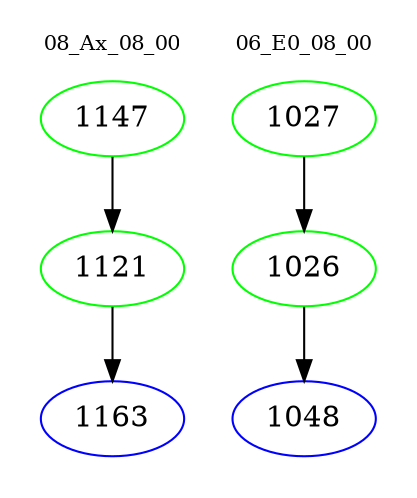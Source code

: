 digraph{
subgraph cluster_0 {
color = white
label = "08_Ax_08_00";
fontsize=10;
T0_1147 [label="1147", color="green"]
T0_1147 -> T0_1121 [color="black"]
T0_1121 [label="1121", color="green"]
T0_1121 -> T0_1163 [color="black"]
T0_1163 [label="1163", color="blue"]
}
subgraph cluster_1 {
color = white
label = "06_E0_08_00";
fontsize=10;
T1_1027 [label="1027", color="green"]
T1_1027 -> T1_1026 [color="black"]
T1_1026 [label="1026", color="green"]
T1_1026 -> T1_1048 [color="black"]
T1_1048 [label="1048", color="blue"]
}
}
